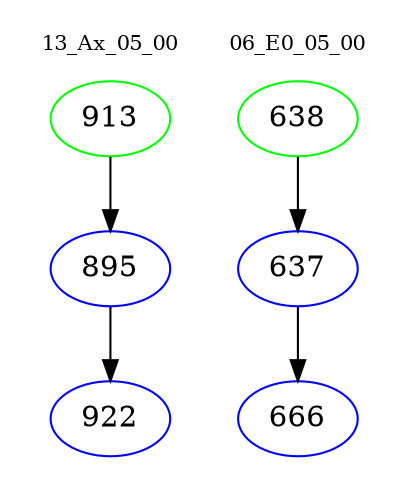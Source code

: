 digraph{
subgraph cluster_0 {
color = white
label = "13_Ax_05_00";
fontsize=10;
T0_913 [label="913", color="green"]
T0_913 -> T0_895 [color="black"]
T0_895 [label="895", color="blue"]
T0_895 -> T0_922 [color="black"]
T0_922 [label="922", color="blue"]
}
subgraph cluster_1 {
color = white
label = "06_E0_05_00";
fontsize=10;
T1_638 [label="638", color="green"]
T1_638 -> T1_637 [color="black"]
T1_637 [label="637", color="blue"]
T1_637 -> T1_666 [color="black"]
T1_666 [label="666", color="blue"]
}
}

